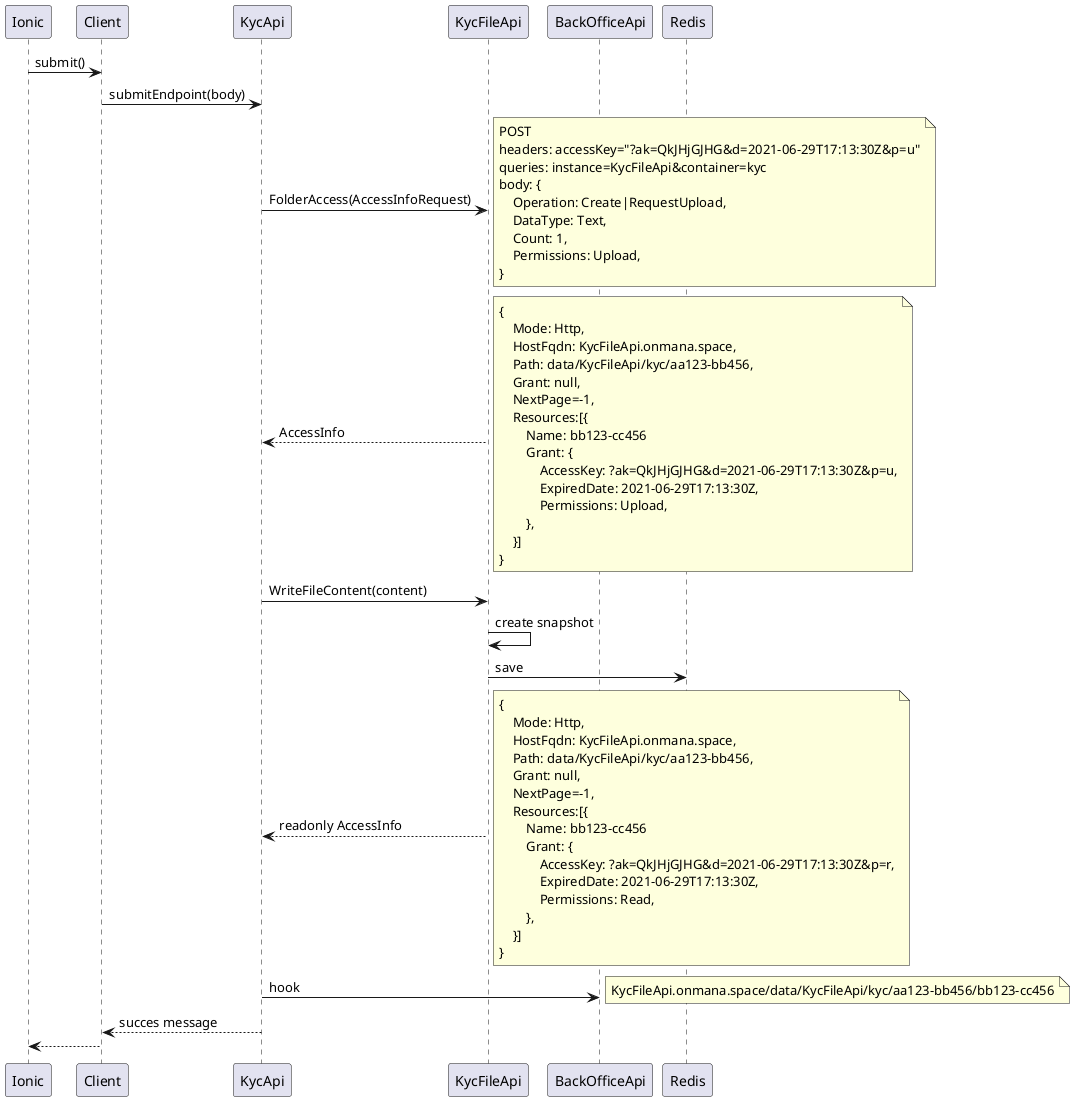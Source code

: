 @startuml Kyc request

participant Ionic
participant Client
participant KycApi
participant KycFileApi
participant BackOfficeApi
participant Redis

Ionic->Client : submit()
Client->KycApi : submitEndpoint(body)

KycApi->KycFileApi : FolderAccess(AccessInfoRequest)
note right
    POST
    headers: accessKey="?ak=QkJHjGJHG&d=2021-06-29T17:13:30Z&p=u"
    queries: instance=KycFileApi&container=kyc
    body: {
        Operation: Create|RequestUpload,
        DataType: Text,
        Count: 1,
        Permissions: Upload,
    }
end note
KycApi<--KycFileApi : AccessInfo
note right
    {
        Mode: Http,
        HostFqdn: KycFileApi.onmana.space,
        Path: data/KycFileApi/kyc/aa123-bb456,
        Grant: null,
        NextPage=-1,
        Resources:[{
            Name: bb123-cc456
            Grant: {
                AccessKey: ?ak=QkJHjGJHG&d=2021-06-29T17:13:30Z&p=u,
                ExpiredDate: 2021-06-29T17:13:30Z,
                Permissions: Upload,
            },
        }]
    }
end note

KycApi->KycFileApi : WriteFileContent(content)
KycFileApi->KycFileApi : create snapshot
KycFileApi->Redis : save
KycApi<--KycFileApi : readonly AccessInfo
note right
    {
        Mode: Http,
        HostFqdn: KycFileApi.onmana.space,
        Path: data/KycFileApi/kyc/aa123-bb456,
        Grant: null,
        NextPage=-1,
        Resources:[{
            Name: bb123-cc456
            Grant: {
                AccessKey: ?ak=QkJHjGJHG&d=2021-06-29T17:13:30Z&p=r,
                ExpiredDate: 2021-06-29T17:13:30Z,
                Permissions: Read,
            },
        }]
    }
end note
KycApi->BackOfficeApi : hook
note right
KycFileApi.onmana.space/data/KycFileApi/kyc/aa123-bb456/bb123-cc456
end note
Client<--KycApi : succes message
Ionic<--Client

@enduml